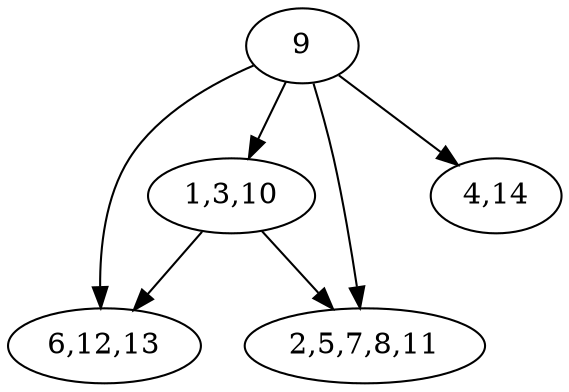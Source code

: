digraph G {
"6,12,13";
"2,5,7,8,11";
"1,3,10";
"4,14";
"9";
"1,3,10" -> "6,12,13";
"1,3,10" -> "2,5,7,8,11";
"9" -> "6,12,13";
"9" -> "2,5,7,8,11";
"9" -> "1,3,10";
"9" -> "4,14";
}